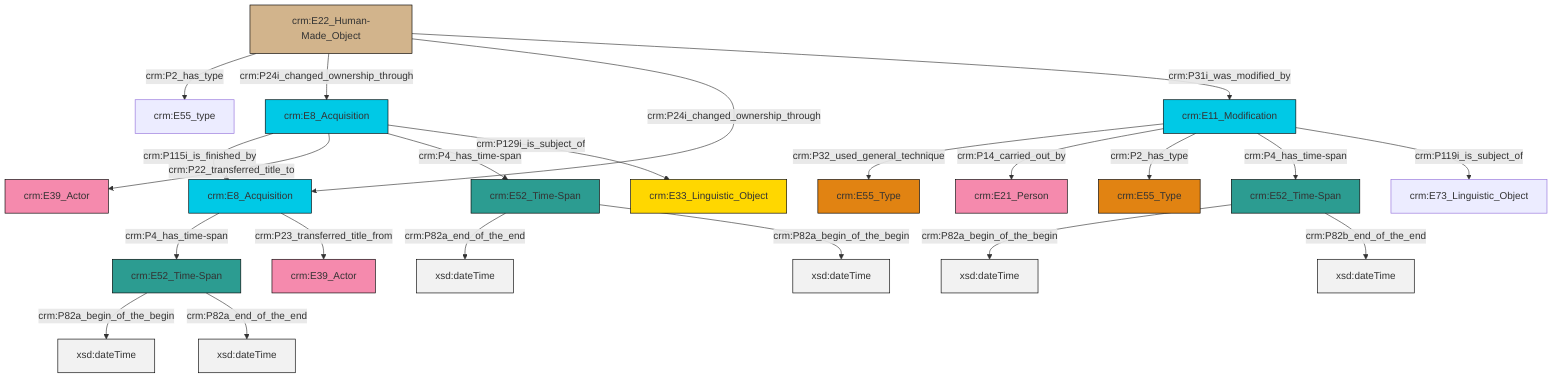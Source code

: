 graph TD
classDef Literal fill:#f2f2f2,stroke:#000000;
classDef CRM_Entity fill:#FFFFFF,stroke:#000000;
classDef Temporal_Entity fill:#00C9E6, stroke:#000000;
classDef Type fill:#E18312, stroke:#000000;
classDef Time-Span fill:#2C9C91, stroke:#000000;
classDef Appellation fill:#FFEB7F, stroke:#000000;
classDef Place fill:#008836, stroke:#000000;
classDef Persistent_Item fill:#B266B2, stroke:#000000;
classDef Conceptual_Object fill:#FFD700, stroke:#000000;
classDef Physical_Thing fill:#D2B48C, stroke:#000000;
classDef Actor fill:#f58aad, stroke:#000000;
classDef PC_Classes fill:#4ce600, stroke:#000000;
classDef Multi fill:#cccccc,stroke:#000000;

0["crm:E11_Modification"]:::Temporal_Entity -->|crm:P32_used_general_technique| 1["crm:E55_Type"]:::Type
2["crm:E8_Acquisition"]:::Temporal_Entity -->|crm:P115i_is_finished_by| 3["crm:E8_Acquisition"]:::Temporal_Entity
0["crm:E11_Modification"]:::Temporal_Entity -->|crm:P14_carried_out_by| 9["crm:E21_Person"]:::Actor
3["crm:E8_Acquisition"]:::Temporal_Entity -->|crm:P4_has_time-span| 10["crm:E52_Time-Span"]:::Time-Span
0["crm:E11_Modification"]:::Temporal_Entity -->|crm:P2_has_type| 11["crm:E55_Type"]:::Type
12["crm:E52_Time-Span"]:::Time-Span -->|crm:P82a_begin_of_the_begin| 13[xsd:dateTime]:::Literal
2["crm:E8_Acquisition"]:::Temporal_Entity -->|crm:P22_transferred_title_to| 14["crm:E39_Actor"]:::Actor
10["crm:E52_Time-Span"]:::Time-Span -->|crm:P82a_begin_of_the_begin| 15[xsd:dateTime]:::Literal
0["crm:E11_Modification"]:::Temporal_Entity -->|crm:P4_has_time-span| 12["crm:E52_Time-Span"]:::Time-Span
17["crm:E22_Human-Made_Object"]:::Physical_Thing -->|crm:P2_has_type| 18["crm:E55_type"]:::Default
21["crm:E52_Time-Span"]:::Time-Span -->|crm:P82a_end_of_the_end| 23[xsd:dateTime]:::Literal
17["crm:E22_Human-Made_Object"]:::Physical_Thing -->|crm:P24i_changed_ownership_through| 2["crm:E8_Acquisition"]:::Temporal_Entity
2["crm:E8_Acquisition"]:::Temporal_Entity -->|crm:P4_has_time-span| 21["crm:E52_Time-Span"]:::Time-Span
3["crm:E8_Acquisition"]:::Temporal_Entity -->|crm:P23_transferred_title_from| 24["crm:E39_Actor"]:::Actor
21["crm:E52_Time-Span"]:::Time-Span -->|crm:P82a_begin_of_the_begin| 26[xsd:dateTime]:::Literal
12["crm:E52_Time-Span"]:::Time-Span -->|crm:P82b_end_of_the_end| 27[xsd:dateTime]:::Literal
10["crm:E52_Time-Span"]:::Time-Span -->|crm:P82a_end_of_the_end| 30[xsd:dateTime]:::Literal
17["crm:E22_Human-Made_Object"]:::Physical_Thing -->|crm:P24i_changed_ownership_through| 3["crm:E8_Acquisition"]:::Temporal_Entity
0["crm:E11_Modification"]:::Temporal_Entity -->|crm:P119i_is_subject_of| 4["crm:E73_Linguistic_Object"]:::Default
2["crm:E8_Acquisition"]:::Temporal_Entity -->|crm:P129i_is_subject_of| 6["crm:E33_Linguistic_Object"]:::Conceptual_Object
17["crm:E22_Human-Made_Object"]:::Physical_Thing -->|crm:P31i_was_modified_by| 0["crm:E11_Modification"]:::Temporal_Entity